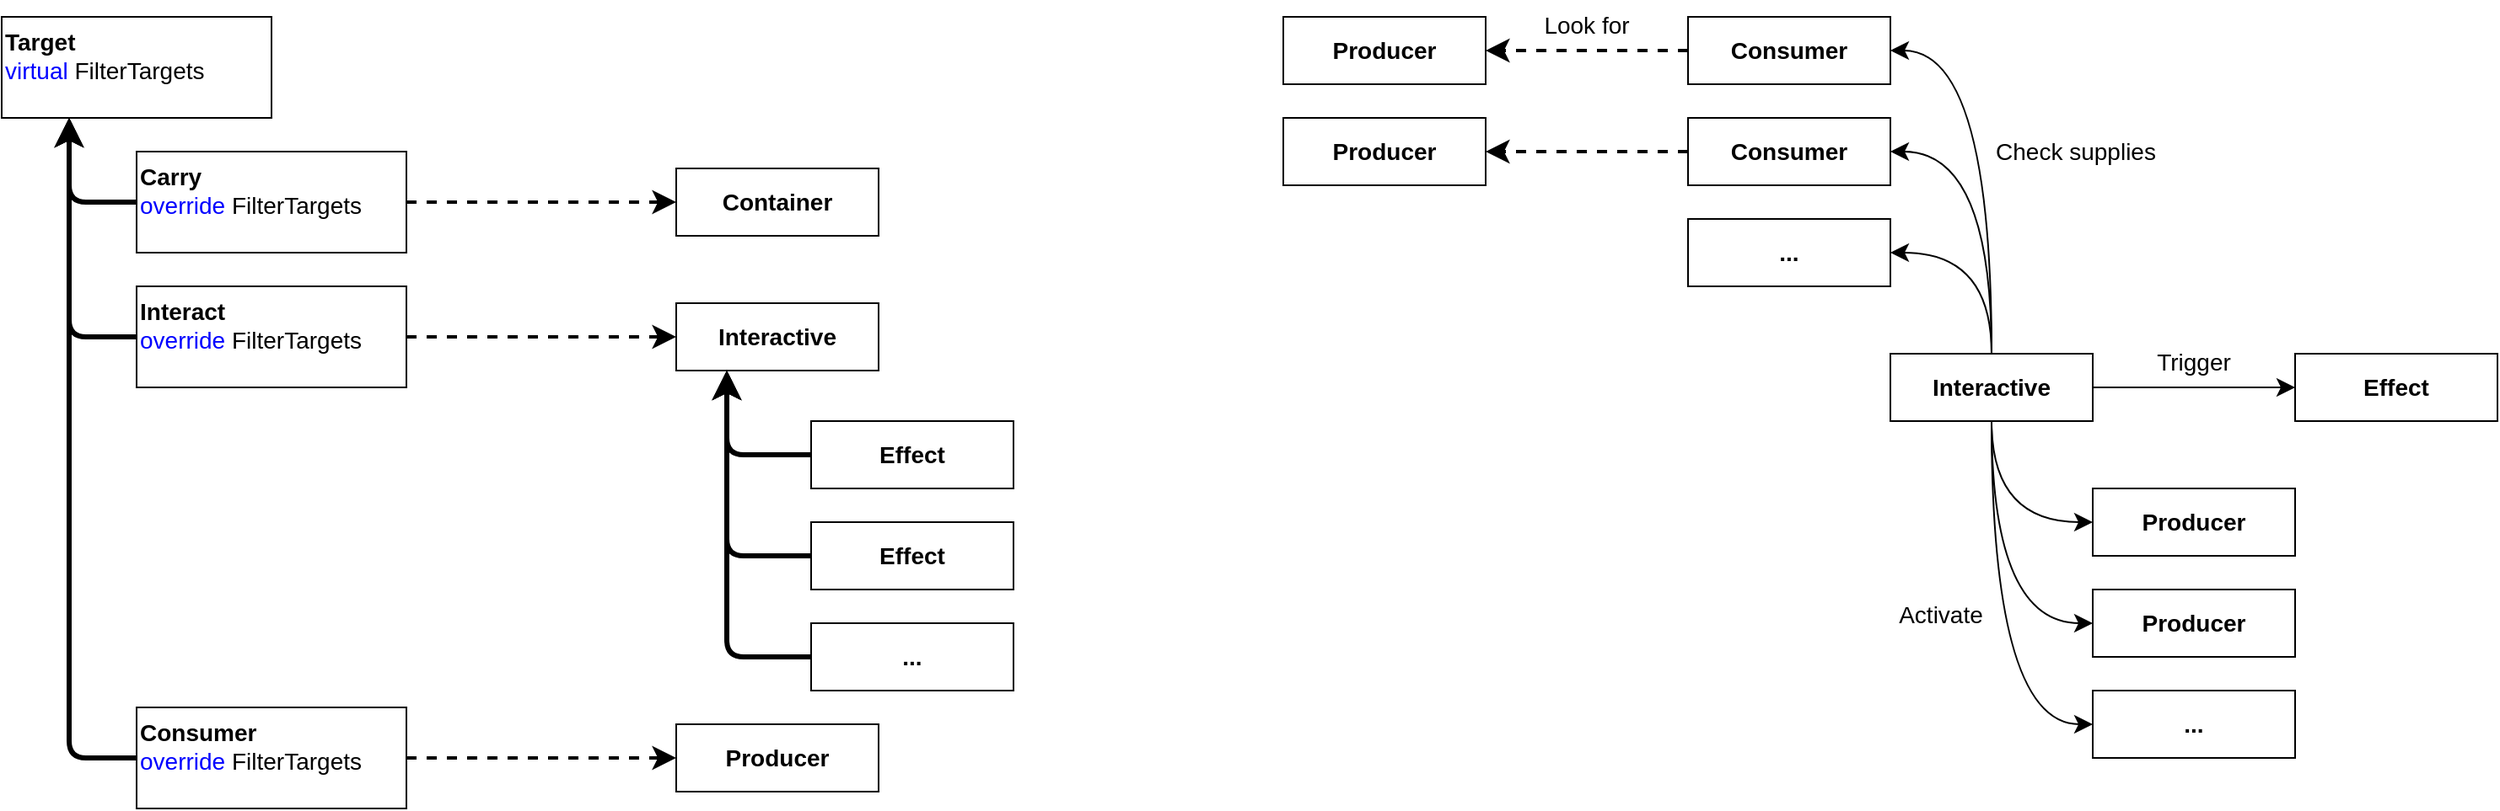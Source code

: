 <mxfile>
    <diagram id="U3bl7h1Hr5fx5xBmqj8j" name="Page-1">
        <mxGraphModel dx="1026" dy="479" grid="1" gridSize="10" guides="1" tooltips="1" connect="1" arrows="1" fold="1" page="1" pageScale="1" pageWidth="1600" pageHeight="900" math="0" shadow="0">
            <root>
                <mxCell id="0"/>
                <mxCell id="1" parent="0"/>
                <mxCell id="3" value="Target&lt;br&gt;&lt;span style=&quot;font-weight: normal&quot;&gt;&lt;font color=&quot;#0000ff&quot;&gt;virtual &lt;/font&gt;FilterTargets&lt;/span&gt;" style="rounded=0;whiteSpace=wrap;html=1;fontSize=14;verticalAlign=top;fontStyle=1;align=left;" parent="1" vertex="1">
                    <mxGeometry x="80" y="40" width="160" height="60" as="geometry"/>
                </mxCell>
                <mxCell id="4" value="Carry&lt;br&gt;&lt;font color=&quot;#0000ff&quot; style=&quot;font-weight: 400&quot;&gt;override&amp;nbsp;&lt;/font&gt;&lt;span style=&quot;font-weight: 400&quot;&gt;FilterTargets&lt;/span&gt;" style="rounded=0;whiteSpace=wrap;html=1;fontSize=14;verticalAlign=top;fontStyle=1;align=left;" parent="1" vertex="1">
                    <mxGeometry x="160" y="120" width="160" height="60" as="geometry"/>
                </mxCell>
                <mxCell id="5" value="Interact&lt;br&gt;&lt;font color=&quot;#0000ff&quot; style=&quot;font-weight: 400&quot;&gt;override&amp;nbsp;&lt;/font&gt;&lt;span style=&quot;font-weight: 400&quot;&gt;FilterTargets&lt;/span&gt;" style="rounded=0;whiteSpace=wrap;html=1;fontSize=14;verticalAlign=top;fontStyle=1;align=left;" parent="1" vertex="1">
                    <mxGeometry x="160" y="200" width="160" height="60" as="geometry"/>
                </mxCell>
                <mxCell id="6" value="" style="endArrow=classic;html=1;fontSize=14;exitX=0;exitY=0.5;exitDx=0;exitDy=0;entryX=0.25;entryY=1;entryDx=0;entryDy=0;edgeStyle=orthogonalEdgeStyle;strokeWidth=3;endSize=8;startSize=8;" parent="1" source="5" target="3" edge="1">
                    <mxGeometry width="50" height="50" relative="1" as="geometry">
                        <mxPoint x="470" y="30" as="sourcePoint"/>
                        <mxPoint x="520" y="-20" as="targetPoint"/>
                    </mxGeometry>
                </mxCell>
                <mxCell id="7" value="" style="endArrow=classic;html=1;fontSize=14;startSize=8;endSize=8;strokeWidth=3;exitX=0;exitY=0.5;exitDx=0;exitDy=0;entryX=0.25;entryY=1;entryDx=0;entryDy=0;edgeStyle=orthogonalEdgeStyle;" parent="1" source="4" target="3" edge="1">
                    <mxGeometry width="50" height="50" relative="1" as="geometry">
                        <mxPoint x="470" y="30" as="sourcePoint"/>
                        <mxPoint x="520" y="-20" as="targetPoint"/>
                    </mxGeometry>
                </mxCell>
                <mxCell id="8" value="Container" style="rounded=0;whiteSpace=wrap;html=1;fontSize=14;align=center;verticalAlign=middle;fontStyle=1" parent="1" vertex="1">
                    <mxGeometry x="480" y="130" width="120" height="40" as="geometry"/>
                </mxCell>
                <mxCell id="9" value="Interactive" style="rounded=0;whiteSpace=wrap;html=1;fontSize=14;align=center;verticalAlign=middle;fontStyle=1" parent="1" vertex="1">
                    <mxGeometry x="480" y="210" width="120" height="40" as="geometry"/>
                </mxCell>
                <mxCell id="10" value="" style="endArrow=classic;html=1;fontSize=14;startSize=8;endSize=8;strokeWidth=2;exitX=1;exitY=0.5;exitDx=0;exitDy=0;entryX=0;entryY=0.5;entryDx=0;entryDy=0;dashed=1;" parent="1" source="4" target="8" edge="1">
                    <mxGeometry width="50" height="50" relative="1" as="geometry">
                        <mxPoint x="470" y="30" as="sourcePoint"/>
                        <mxPoint x="520" y="-20" as="targetPoint"/>
                    </mxGeometry>
                </mxCell>
                <mxCell id="11" value="" style="endArrow=classic;html=1;fontSize=14;startSize=8;endSize=8;strokeWidth=2;exitX=1;exitY=0.5;exitDx=0;exitDy=0;entryX=0;entryY=0.5;entryDx=0;entryDy=0;dashed=1;" parent="1" source="5" target="9" edge="1">
                    <mxGeometry width="50" height="50" relative="1" as="geometry">
                        <mxPoint x="330" y="160" as="sourcePoint"/>
                        <mxPoint x="490" y="160" as="targetPoint"/>
                    </mxGeometry>
                </mxCell>
                <mxCell id="12" value="Effect" style="rounded=0;whiteSpace=wrap;html=1;fontSize=14;align=center;verticalAlign=middle;fontStyle=1" parent="1" vertex="1">
                    <mxGeometry x="560" y="280" width="120" height="40" as="geometry"/>
                </mxCell>
                <mxCell id="13" value="Effect" style="rounded=0;whiteSpace=wrap;html=1;fontSize=14;align=center;verticalAlign=middle;fontStyle=1" parent="1" vertex="1">
                    <mxGeometry x="560" y="340" width="120" height="40" as="geometry"/>
                </mxCell>
                <mxCell id="14" value="..." style="rounded=0;whiteSpace=wrap;html=1;fontSize=14;align=center;verticalAlign=middle;fontStyle=1" parent="1" vertex="1">
                    <mxGeometry x="560" y="400" width="120" height="40" as="geometry"/>
                </mxCell>
                <mxCell id="15" value="" style="endArrow=classic;html=1;fontSize=14;exitX=0;exitY=0.5;exitDx=0;exitDy=0;entryX=0.25;entryY=1;entryDx=0;entryDy=0;edgeStyle=orthogonalEdgeStyle;strokeWidth=3;endSize=8;startSize=8;" parent="1" source="14" target="9" edge="1">
                    <mxGeometry width="50" height="50" relative="1" as="geometry">
                        <mxPoint x="170" y="240" as="sourcePoint"/>
                        <mxPoint x="130" y="110" as="targetPoint"/>
                    </mxGeometry>
                </mxCell>
                <mxCell id="16" value="" style="endArrow=classic;html=1;fontSize=14;exitX=0;exitY=0.5;exitDx=0;exitDy=0;entryX=0.25;entryY=1;entryDx=0;entryDy=0;edgeStyle=orthogonalEdgeStyle;strokeWidth=3;endSize=8;startSize=8;" parent="1" source="13" target="9" edge="1">
                    <mxGeometry width="50" height="50" relative="1" as="geometry">
                        <mxPoint x="570" y="430" as="sourcePoint"/>
                        <mxPoint x="520" y="260" as="targetPoint"/>
                    </mxGeometry>
                </mxCell>
                <mxCell id="17" value="" style="endArrow=classic;html=1;fontSize=14;exitX=0;exitY=0.5;exitDx=0;exitDy=0;entryX=0.25;entryY=1;entryDx=0;entryDy=0;edgeStyle=orthogonalEdgeStyle;strokeWidth=3;endSize=8;startSize=8;" parent="1" source="12" target="9" edge="1">
                    <mxGeometry width="50" height="50" relative="1" as="geometry">
                        <mxPoint x="570" y="370" as="sourcePoint"/>
                        <mxPoint x="520" y="260" as="targetPoint"/>
                    </mxGeometry>
                </mxCell>
                <mxCell id="18" value="Consumer" style="rounded=0;whiteSpace=wrap;html=1;fontSize=14;align=center;verticalAlign=middle;fontStyle=1" parent="1" vertex="1">
                    <mxGeometry x="1080" y="40" width="120" height="40" as="geometry"/>
                </mxCell>
                <mxCell id="20" value="Interactive" style="rounded=0;whiteSpace=wrap;html=1;fontSize=14;align=center;verticalAlign=middle;fontStyle=1" parent="1" vertex="1">
                    <mxGeometry x="1200" y="240" width="120" height="40" as="geometry"/>
                </mxCell>
                <mxCell id="21" value="Consumer" style="rounded=0;whiteSpace=wrap;html=1;fontSize=14;align=center;verticalAlign=middle;fontStyle=1" parent="1" vertex="1">
                    <mxGeometry x="1080" y="100" width="120" height="40" as="geometry"/>
                </mxCell>
                <mxCell id="22" value="..." style="rounded=0;whiteSpace=wrap;html=1;fontSize=14;align=center;verticalAlign=middle;fontStyle=1" parent="1" vertex="1">
                    <mxGeometry x="1080" y="160" width="120" height="40" as="geometry"/>
                </mxCell>
                <mxCell id="23" value="" style="endArrow=classic;html=1;fontSize=14;exitX=0.5;exitY=0;exitDx=0;exitDy=0;entryX=1;entryY=0.5;entryDx=0;entryDy=0;edgeStyle=orthogonalEdgeStyle;strokeWidth=1;endSize=8;startSize=8;curved=1;" parent="1" source="20" target="18" edge="1">
                    <mxGeometry width="50" height="50" relative="1" as="geometry">
                        <mxPoint x="890" y="390" as="sourcePoint"/>
                        <mxPoint x="840" y="340" as="targetPoint"/>
                    </mxGeometry>
                </mxCell>
                <mxCell id="24" value="" style="endArrow=classic;html=1;fontSize=14;exitX=0.5;exitY=0;exitDx=0;exitDy=0;entryX=1;entryY=0.5;entryDx=0;entryDy=0;edgeStyle=orthogonalEdgeStyle;strokeWidth=1;endSize=8;startSize=8;curved=1;" parent="1" source="20" target="21" edge="1">
                    <mxGeometry width="50" height="50" relative="1" as="geometry">
                        <mxPoint x="1270" y="250" as="sourcePoint"/>
                        <mxPoint x="1210" y="70" as="targetPoint"/>
                    </mxGeometry>
                </mxCell>
                <mxCell id="25" value="" style="endArrow=classic;html=1;fontSize=14;exitX=0.5;exitY=0;exitDx=0;exitDy=0;entryX=1;entryY=0.5;entryDx=0;entryDy=0;edgeStyle=orthogonalEdgeStyle;strokeWidth=1;endSize=8;startSize=8;curved=1;" parent="1" source="20" target="22" edge="1">
                    <mxGeometry width="50" height="50" relative="1" as="geometry">
                        <mxPoint x="1270" y="250" as="sourcePoint"/>
                        <mxPoint x="1210" y="130" as="targetPoint"/>
                    </mxGeometry>
                </mxCell>
                <mxCell id="26" value="Check supplies" style="text;html=1;strokeColor=none;fillColor=none;align=center;verticalAlign=middle;whiteSpace=wrap;rounded=0;fontSize=14;fontStyle=0" parent="1" vertex="1">
                    <mxGeometry x="1250" y="105" width="120" height="30" as="geometry"/>
                </mxCell>
                <mxCell id="27" value="Effect" style="rounded=0;whiteSpace=wrap;html=1;fontSize=14;align=center;verticalAlign=middle;fontStyle=1" parent="1" vertex="1">
                    <mxGeometry x="1440" y="240" width="120" height="40" as="geometry"/>
                </mxCell>
                <mxCell id="28" value="" style="endArrow=classic;html=1;fontSize=14;exitX=1;exitY=0.5;exitDx=0;exitDy=0;entryX=0;entryY=0.5;entryDx=0;entryDy=0;edgeStyle=orthogonalEdgeStyle;strokeWidth=1;endSize=8;startSize=8;curved=1;" parent="1" source="20" target="27" edge="1">
                    <mxGeometry width="50" height="50" relative="1" as="geometry">
                        <mxPoint x="1270" y="250" as="sourcePoint"/>
                        <mxPoint x="1210" y="70" as="targetPoint"/>
                    </mxGeometry>
                </mxCell>
                <mxCell id="29" value="Trigger" style="text;html=1;strokeColor=none;fillColor=none;align=center;verticalAlign=middle;whiteSpace=wrap;rounded=0;fontSize=14;fontStyle=0" parent="1" vertex="1">
                    <mxGeometry x="1320" y="230" width="120" height="30" as="geometry"/>
                </mxCell>
                <mxCell id="30" value="Producer" style="rounded=0;whiteSpace=wrap;html=1;fontSize=14;align=center;verticalAlign=middle;fontStyle=1" parent="1" vertex="1">
                    <mxGeometry x="1320" y="320" width="120" height="40" as="geometry"/>
                </mxCell>
                <mxCell id="31" value="" style="endArrow=classic;html=1;fontSize=14;exitX=0.5;exitY=1;exitDx=0;exitDy=0;entryX=0;entryY=0.5;entryDx=0;entryDy=0;edgeStyle=orthogonalEdgeStyle;strokeWidth=1;endSize=8;startSize=8;curved=1;" parent="1" source="20" target="30" edge="1">
                    <mxGeometry width="50" height="50" relative="1" as="geometry">
                        <mxPoint x="1270" y="250" as="sourcePoint"/>
                        <mxPoint x="1210" y="190" as="targetPoint"/>
                    </mxGeometry>
                </mxCell>
                <mxCell id="32" value="Producer" style="rounded=0;whiteSpace=wrap;html=1;fontSize=14;align=center;verticalAlign=middle;fontStyle=1" parent="1" vertex="1">
                    <mxGeometry x="1320" y="380" width="120" height="40" as="geometry"/>
                </mxCell>
                <mxCell id="33" value="..." style="rounded=0;whiteSpace=wrap;html=1;fontSize=14;align=center;verticalAlign=middle;fontStyle=1" parent="1" vertex="1">
                    <mxGeometry x="1320" y="440" width="120" height="40" as="geometry"/>
                </mxCell>
                <mxCell id="34" value="" style="endArrow=classic;html=1;fontSize=14;exitX=0.5;exitY=1;exitDx=0;exitDy=0;entryX=0;entryY=0.5;entryDx=0;entryDy=0;edgeStyle=orthogonalEdgeStyle;strokeWidth=1;endSize=8;startSize=8;curved=1;" parent="1" source="20" target="32" edge="1">
                    <mxGeometry width="50" height="50" relative="1" as="geometry">
                        <mxPoint x="1270" y="290" as="sourcePoint"/>
                        <mxPoint x="1330" y="350" as="targetPoint"/>
                    </mxGeometry>
                </mxCell>
                <mxCell id="35" value="" style="endArrow=classic;html=1;fontSize=14;exitX=0.5;exitY=1;exitDx=0;exitDy=0;entryX=0;entryY=0.5;entryDx=0;entryDy=0;edgeStyle=orthogonalEdgeStyle;strokeWidth=1;endSize=8;startSize=8;curved=1;" parent="1" source="20" target="33" edge="1">
                    <mxGeometry width="50" height="50" relative="1" as="geometry">
                        <mxPoint x="1270" y="290" as="sourcePoint"/>
                        <mxPoint x="1330" y="410" as="targetPoint"/>
                    </mxGeometry>
                </mxCell>
                <mxCell id="36" value="Activate" style="text;html=1;strokeColor=none;fillColor=none;align=center;verticalAlign=middle;whiteSpace=wrap;rounded=0;fontSize=14;fontStyle=0" parent="1" vertex="1">
                    <mxGeometry x="1170" y="380" width="120" height="30" as="geometry"/>
                </mxCell>
                <mxCell id="37" value="Producer" style="rounded=0;whiteSpace=wrap;html=1;fontSize=14;align=center;verticalAlign=middle;fontStyle=1" parent="1" vertex="1">
                    <mxGeometry x="840" y="40" width="120" height="40" as="geometry"/>
                </mxCell>
                <mxCell id="39" value="Producer" style="rounded=0;whiteSpace=wrap;html=1;fontSize=14;align=center;verticalAlign=middle;fontStyle=1" parent="1" vertex="1">
                    <mxGeometry x="840" y="100" width="120" height="40" as="geometry"/>
                </mxCell>
                <mxCell id="40" value="" style="endArrow=classic;html=1;fontSize=14;startSize=8;endSize=8;strokeWidth=2;exitX=0;exitY=0.5;exitDx=0;exitDy=0;entryX=1;entryY=0.5;entryDx=0;entryDy=0;dashed=1;" parent="1" source="18" target="37" edge="1">
                    <mxGeometry width="50" height="50" relative="1" as="geometry">
                        <mxPoint x="330" y="160" as="sourcePoint"/>
                        <mxPoint x="490" y="160" as="targetPoint"/>
                    </mxGeometry>
                </mxCell>
                <mxCell id="41" value="" style="endArrow=classic;html=1;fontSize=14;startSize=8;endSize=8;strokeWidth=2;exitX=0;exitY=0.5;exitDx=0;exitDy=0;entryX=1;entryY=0.5;entryDx=0;entryDy=0;dashed=1;" parent="1" source="21" target="39" edge="1">
                    <mxGeometry width="50" height="50" relative="1" as="geometry">
                        <mxPoint x="1090.0" y="70" as="sourcePoint"/>
                        <mxPoint x="970.0" y="70" as="targetPoint"/>
                    </mxGeometry>
                </mxCell>
                <mxCell id="42" value="Consumer&lt;br&gt;&lt;font color=&quot;#0000ff&quot; style=&quot;font-weight: 400&quot;&gt;override&amp;nbsp;&lt;/font&gt;&lt;span style=&quot;font-weight: 400&quot;&gt;FilterTargets&lt;/span&gt;" style="rounded=0;whiteSpace=wrap;html=1;fontSize=14;verticalAlign=top;fontStyle=1;align=left;" parent="1" vertex="1">
                    <mxGeometry x="160" y="450" width="160" height="60" as="geometry"/>
                </mxCell>
                <mxCell id="43" value="" style="endArrow=classic;html=1;fontSize=14;exitX=0;exitY=0.5;exitDx=0;exitDy=0;edgeStyle=orthogonalEdgeStyle;strokeWidth=3;endSize=8;startSize=8;entryX=0.25;entryY=1;entryDx=0;entryDy=0;" parent="1" source="42" target="3" edge="1">
                    <mxGeometry width="50" height="50" relative="1" as="geometry">
                        <mxPoint x="170" y="240" as="sourcePoint"/>
                        <mxPoint x="50" y="200" as="targetPoint"/>
                    </mxGeometry>
                </mxCell>
                <mxCell id="44" value="Producer" style="rounded=0;whiteSpace=wrap;html=1;fontSize=14;align=center;verticalAlign=middle;fontStyle=1" parent="1" vertex="1">
                    <mxGeometry x="480" y="460" width="120" height="40" as="geometry"/>
                </mxCell>
                <mxCell id="45" value="" style="endArrow=classic;html=1;fontSize=14;startSize=8;endSize=8;strokeWidth=2;exitX=1;exitY=0.5;exitDx=0;exitDy=0;entryX=0;entryY=0.5;entryDx=0;entryDy=0;dashed=1;" parent="1" source="42" target="44" edge="1">
                    <mxGeometry width="50" height="50" relative="1" as="geometry">
                        <mxPoint x="330" y="230" as="sourcePoint"/>
                        <mxPoint x="490" y="230" as="targetPoint"/>
                    </mxGeometry>
                </mxCell>
                <mxCell id="46" value="Look for" style="text;html=1;strokeColor=none;fillColor=none;align=center;verticalAlign=middle;whiteSpace=wrap;rounded=0;fontSize=14;fontStyle=0" parent="1" vertex="1">
                    <mxGeometry x="960" y="30" width="120" height="30" as="geometry"/>
                </mxCell>
            </root>
        </mxGraphModel>
    </diagram>
</mxfile>